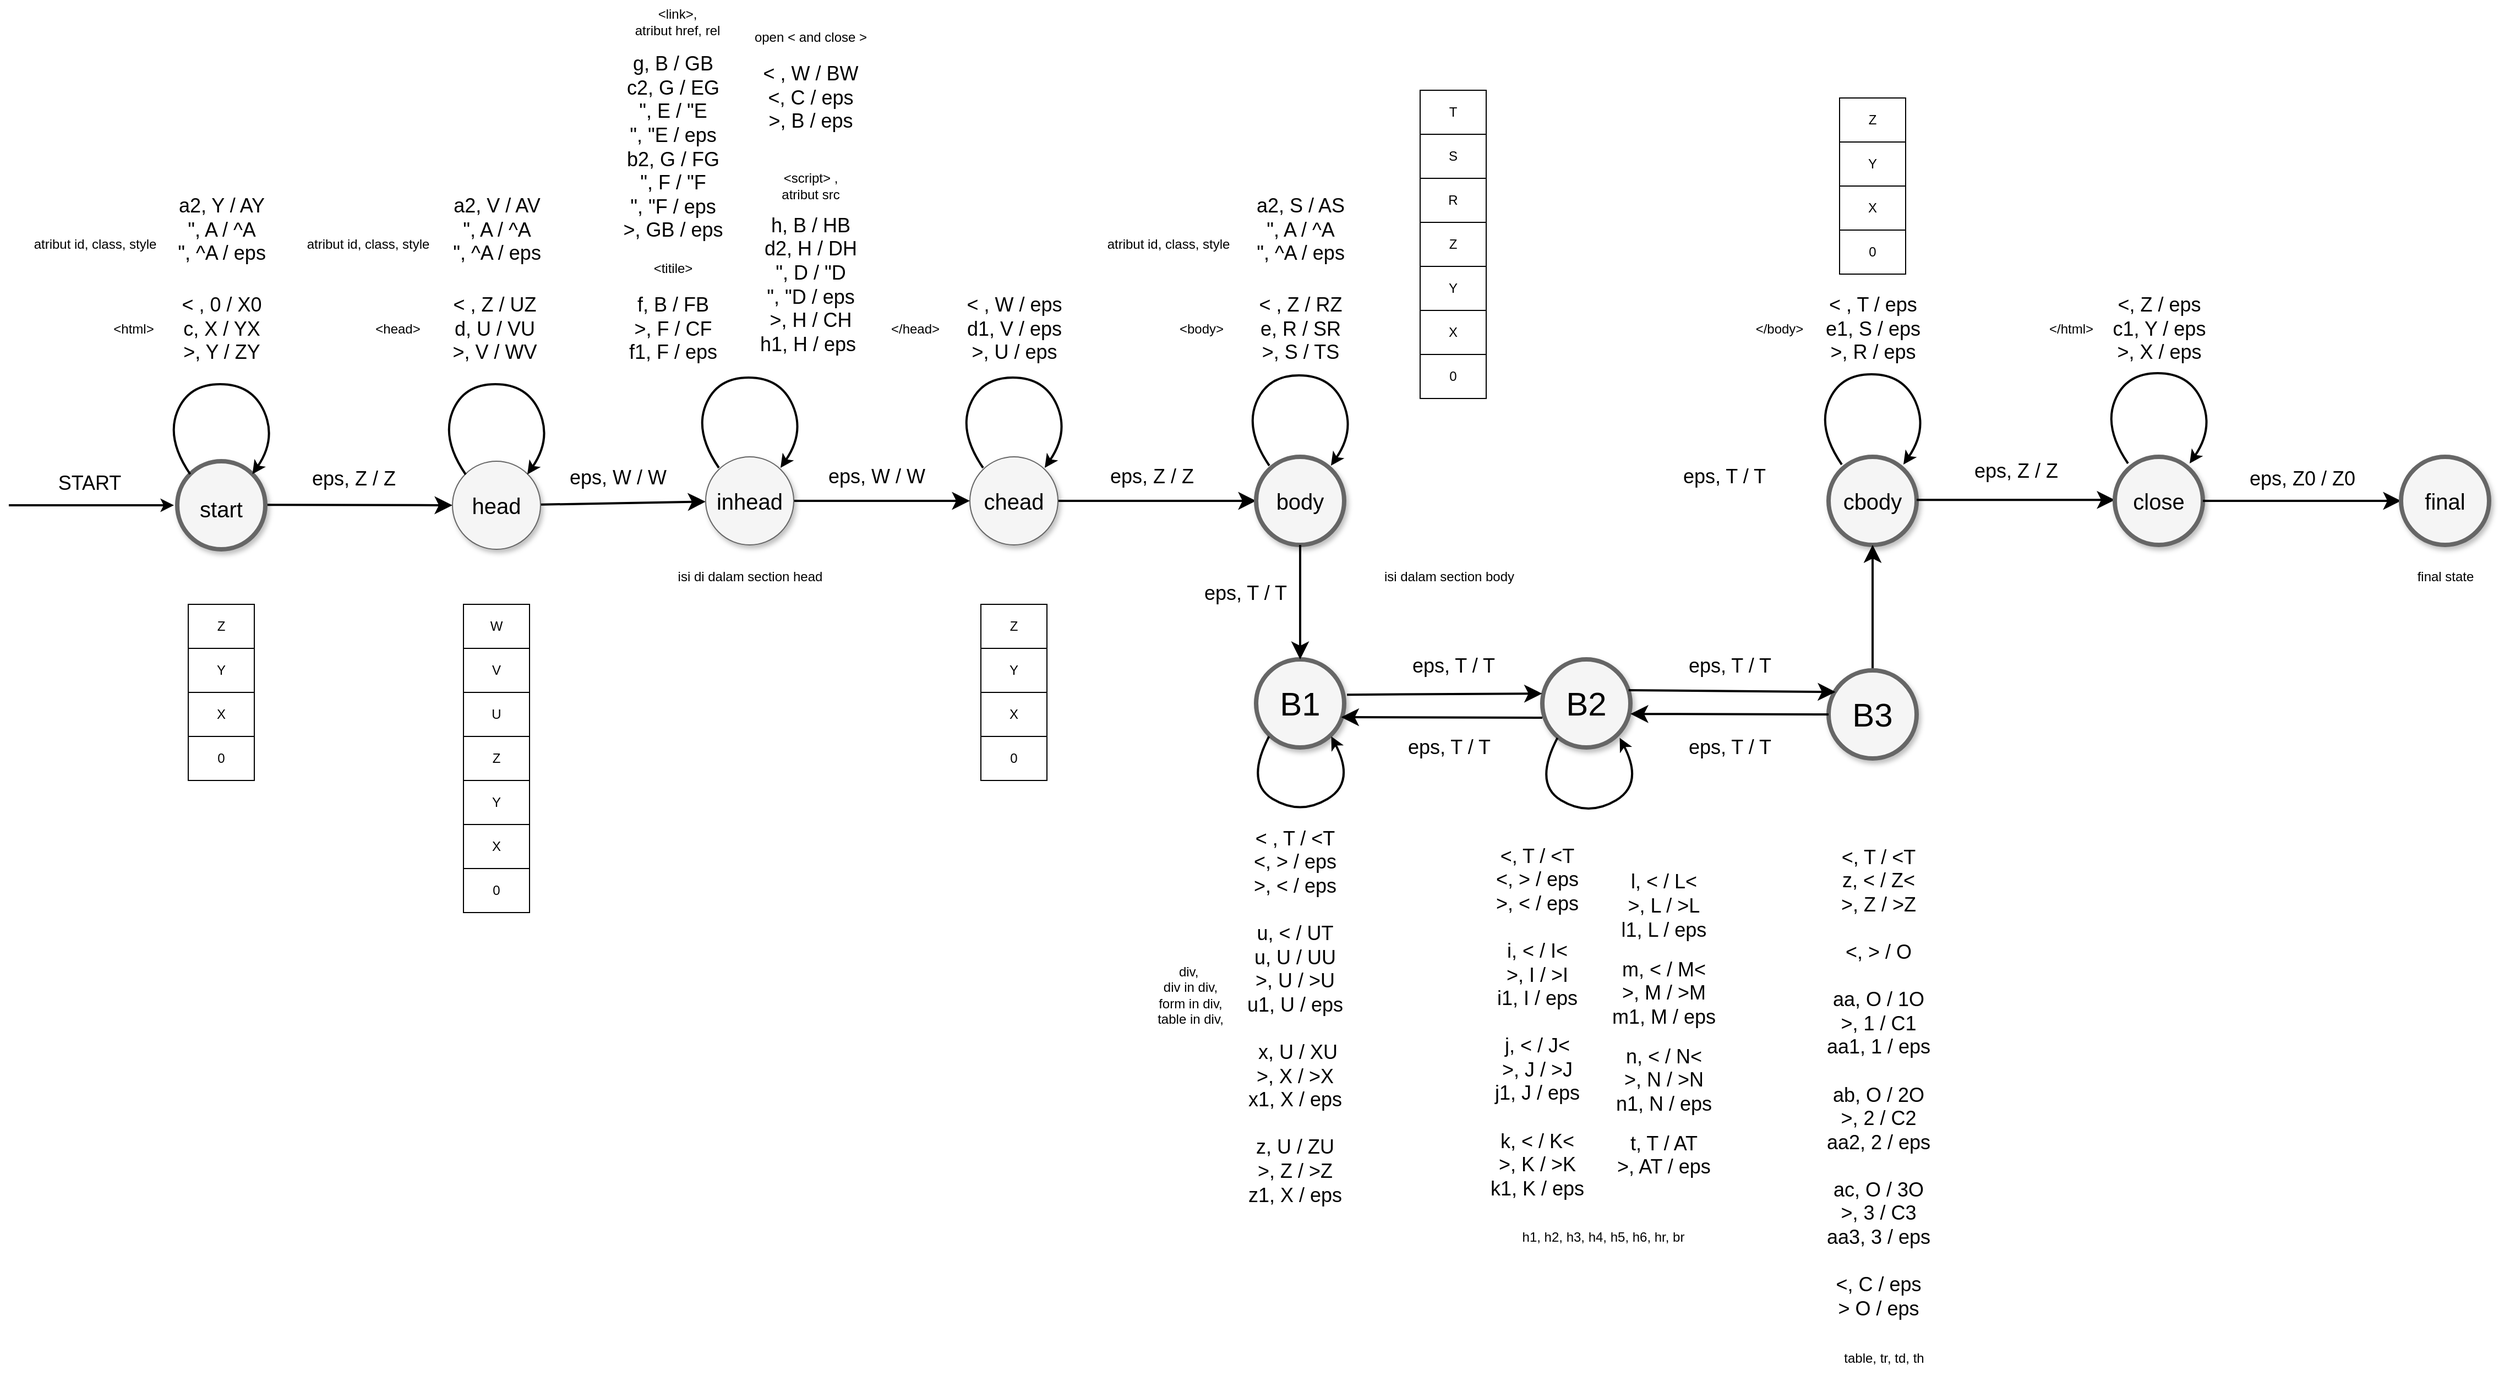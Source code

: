 <mxfile version="22.1.3" type="github">
  <diagram name="Page-1" id="ff44883e-f642-bcb2-894b-16b3d25a3f0b">
    <mxGraphModel dx="1400" dy="755" grid="1" gridSize="10" guides="1" tooltips="1" connect="1" arrows="1" fold="1" page="1" pageScale="1.5" pageWidth="900" pageHeight="2000" background="none" math="0" shadow="0">
      <root>
        <mxCell id="0" style=";html=1;" />
        <mxCell id="1" style=";html=1;" parent="0" />
        <mxCell id="f0bcc99304e6f5a-9" style="edgeStyle=none;curved=1;html=1;startSize=10;endArrow=classic;endFill=1;endSize=10;strokeColor=#000000;strokeWidth=2;fontSize=12;" parent="1" edge="1">
          <mxGeometry relative="1" as="geometry">
            <mxPoint x="250" y="609.6" as="sourcePoint" />
            <mxPoint x="420" y="610" as="targetPoint" />
          </mxGeometry>
        </mxCell>
        <mxCell id="f0bcc99304e6f5a-1" value="&lt;font style=&quot;font-size: 20px;&quot;&gt;start&lt;/font&gt;" style="ellipse;whiteSpace=wrap;html=1;rounded=0;shadow=1;strokeColor=#666666;strokeWidth=4;fontSize=30;align=center;fillColor=#f5f5f5;" parent="1" vertex="1">
          <mxGeometry x="170" y="570" width="80" height="80" as="geometry" />
        </mxCell>
        <mxCell id="f0bcc99304e6f5a-10" style="edgeStyle=none;curved=1;html=1;startSize=10;endFill=1;endSize=10;strokeWidth=2;fontSize=12;" parent="1" source="f0bcc99304e6f5a-2" target="f0bcc99304e6f5a-6" edge="1">
          <mxGeometry relative="1" as="geometry" />
        </mxCell>
        <mxCell id="f0bcc99304e6f5a-2" value="head" style="ellipse;whiteSpace=wrap;html=1;rounded=0;shadow=1;strokeColor=#666666;strokeWidth=1;fontSize=20;align=center;fillColor=#f5f5f5;" parent="1" vertex="1">
          <mxGeometry x="420" y="570" width="80" height="80" as="geometry" />
        </mxCell>
        <mxCell id="f0bcc99304e6f5a-15" style="edgeStyle=none;curved=1;html=1;startSize=10;endFill=1;endSize=10;strokeWidth=2;fontSize=12;" parent="1" source="f0bcc99304e6f5a-4" target="f0bcc99304e6f5a-8" edge="1">
          <mxGeometry relative="1" as="geometry" />
        </mxCell>
        <mxCell id="f0bcc99304e6f5a-4" value="chead" style="ellipse;whiteSpace=wrap;html=1;rounded=0;shadow=1;strokeColor=#666666;strokeWidth=1;fontSize=20;align=center;fillColor=#f5f5f5;" parent="1" vertex="1">
          <mxGeometry x="890" y="566" width="80" height="80" as="geometry" />
        </mxCell>
        <mxCell id="f0bcc99304e6f5a-14" style="edgeStyle=none;curved=1;html=1;startSize=10;endFill=1;endSize=10;strokeWidth=2;fontSize=12;" parent="1" source="f0bcc99304e6f5a-6" target="f0bcc99304e6f5a-4" edge="1">
          <mxGeometry relative="1" as="geometry" />
        </mxCell>
        <mxCell id="f0bcc99304e6f5a-6" value="inhead" style="ellipse;whiteSpace=wrap;html=1;rounded=0;shadow=1;strokeColor=#666666;strokeWidth=1;fontSize=20;align=center;fillColor=#f5f5f5;" parent="1" vertex="1">
          <mxGeometry x="650" y="566" width="80" height="80" as="geometry" />
        </mxCell>
        <mxCell id="f0bcc99304e6f5a-8" value="body" style="ellipse;whiteSpace=wrap;html=1;rounded=0;shadow=1;strokeColor=#666666;strokeWidth=4;fontSize=20;align=center;fillColor=#f5f5f5;" parent="1" vertex="1">
          <mxGeometry x="1150" y="566" width="80" height="80" as="geometry" />
        </mxCell>
        <mxCell id="7lp6abT1Qti0XrOkf4eM-5" value="" style="endArrow=classic;html=1;rounded=0;strokeWidth=2;" parent="1" edge="1">
          <mxGeometry width="50" height="50" relative="1" as="geometry">
            <mxPoint x="17" y="610" as="sourcePoint" />
            <mxPoint x="167" y="610" as="targetPoint" />
          </mxGeometry>
        </mxCell>
        <mxCell id="7lp6abT1Qti0XrOkf4eM-7" value="START" style="text;html=1;align=center;verticalAlign=middle;resizable=0;points=[];autosize=1;strokeColor=none;fillColor=none;strokeWidth=6;perimeterSpacing=0;fontSize=18;" parent="1" vertex="1">
          <mxGeometry x="50" y="570" width="80" height="40" as="geometry" />
        </mxCell>
        <mxCell id="7lp6abT1Qti0XrOkf4eM-8" value="&amp;lt;html&amp;gt;" style="text;html=1;align=center;verticalAlign=middle;resizable=0;points=[];autosize=1;strokeColor=none;fillColor=none;" parent="1" vertex="1">
          <mxGeometry x="100" y="435" width="60" height="30" as="geometry" />
        </mxCell>
        <mxCell id="7lp6abT1Qti0XrOkf4eM-11" value="" style="curved=1;endArrow=classic;html=1;rounded=0;exitX=0;exitY=0;exitDx=0;exitDy=0;entryX=1;entryY=0;entryDx=0;entryDy=0;strokeWidth=2;" parent="1" source="f0bcc99304e6f5a-1" target="f0bcc99304e6f5a-1" edge="1">
          <mxGeometry width="50" height="50" relative="1" as="geometry">
            <mxPoint x="170" y="570" as="sourcePoint" />
            <mxPoint x="260" y="560" as="targetPoint" />
            <Array as="points">
              <mxPoint x="160" y="550" />
              <mxPoint x="180" y="500" />
              <mxPoint x="238" y="500" />
              <mxPoint x="260" y="550" />
            </Array>
          </mxGeometry>
        </mxCell>
        <mxCell id="7lp6abT1Qti0XrOkf4eM-12" value="&amp;lt; , 0 / X0&lt;br style=&quot;font-size: 18px;&quot;&gt;c, X / YX&lt;br style=&quot;font-size: 18px;&quot;&gt;&amp;gt;, Y / ZY" style="text;html=1;align=center;verticalAlign=middle;resizable=0;points=[];autosize=1;strokeColor=none;fillColor=none;fontSize=18;strokeWidth=2;" parent="1" vertex="1">
          <mxGeometry x="160" y="410" width="100" height="80" as="geometry" />
        </mxCell>
        <mxCell id="7lp6abT1Qti0XrOkf4eM-13" value="eps, Z / Z" style="text;html=1;align=center;verticalAlign=middle;resizable=0;points=[];autosize=1;strokeColor=none;fillColor=none;strokeWidth=2;fontSize=18;" parent="1" vertex="1">
          <mxGeometry x="280" y="566" width="100" height="40" as="geometry" />
        </mxCell>
        <mxCell id="7lp6abT1Qti0XrOkf4eM-14" value="&amp;lt;head&amp;gt;" style="text;html=1;align=center;verticalAlign=middle;resizable=0;points=[];autosize=1;strokeColor=none;fillColor=none;" parent="1" vertex="1">
          <mxGeometry x="340" y="435" width="60" height="30" as="geometry" />
        </mxCell>
        <mxCell id="7lp6abT1Qti0XrOkf4eM-15" value="&amp;lt;/head&amp;gt;" style="text;html=1;align=center;verticalAlign=middle;resizable=0;points=[];autosize=1;strokeColor=none;fillColor=none;" parent="1" vertex="1">
          <mxGeometry x="805" y="435" width="70" height="30" as="geometry" />
        </mxCell>
        <mxCell id="7lp6abT1Qti0XrOkf4eM-16" value="isi di dalam section head" style="text;html=1;align=center;verticalAlign=middle;resizable=0;points=[];autosize=1;strokeColor=none;fillColor=none;" parent="1" vertex="1">
          <mxGeometry x="615" y="660" width="150" height="30" as="geometry" />
        </mxCell>
        <mxCell id="7lp6abT1Qti0XrOkf4eM-17" value="&amp;lt;body&amp;gt;" style="text;html=1;align=center;verticalAlign=middle;resizable=0;points=[];autosize=1;strokeColor=none;fillColor=none;" parent="1" vertex="1">
          <mxGeometry x="1070" y="435" width="60" height="30" as="geometry" />
        </mxCell>
        <mxCell id="7lp6abT1Qti0XrOkf4eM-18" value="B1" style="ellipse;whiteSpace=wrap;html=1;rounded=0;shadow=1;strokeColor=#666666;strokeWidth=4;fontSize=30;align=center;fillColor=#f5f5f5;" parent="1" vertex="1">
          <mxGeometry x="1150" y="750" width="80" height="80" as="geometry" />
        </mxCell>
        <mxCell id="7lp6abT1Qti0XrOkf4eM-19" style="edgeStyle=none;curved=1;html=1;startSize=10;endFill=1;endSize=10;strokeWidth=2;fontSize=12;exitX=0.5;exitY=1;exitDx=0;exitDy=0;" parent="1" source="f0bcc99304e6f5a-8" target="7lp6abT1Qti0XrOkf4eM-18" edge="1">
          <mxGeometry relative="1" as="geometry">
            <mxPoint x="1230" y="608.46" as="sourcePoint" />
            <mxPoint x="1410" y="608.46" as="targetPoint" />
          </mxGeometry>
        </mxCell>
        <mxCell id="7lp6abT1Qti0XrOkf4eM-20" value="isi dalam section body" style="text;html=1;align=center;verticalAlign=middle;resizable=0;points=[];autosize=1;strokeColor=none;fillColor=none;" parent="1" vertex="1">
          <mxGeometry x="1255" y="660" width="140" height="30" as="geometry" />
        </mxCell>
        <mxCell id="7lp6abT1Qti0XrOkf4eM-21" value="cbody" style="ellipse;whiteSpace=wrap;html=1;rounded=0;shadow=1;strokeColor=#666666;strokeWidth=4;fontSize=20;align=center;fillColor=#f5f5f5;" parent="1" vertex="1">
          <mxGeometry x="1670" y="566" width="80" height="80" as="geometry" />
        </mxCell>
        <mxCell id="7lp6abT1Qti0XrOkf4eM-22" style="edgeStyle=none;curved=1;html=1;startSize=10;endFill=1;endSize=10;strokeWidth=2;fontSize=12;exitX=0.5;exitY=0;exitDx=0;exitDy=0;entryX=0.5;entryY=1;entryDx=0;entryDy=0;" parent="1" edge="1" target="7lp6abT1Qti0XrOkf4eM-21" source="DuIOPw22OonsieKhJ5DC-18">
          <mxGeometry relative="1" as="geometry">
            <mxPoint x="1491" y="607" as="sourcePoint" />
            <mxPoint x="1671" y="607" as="targetPoint" />
          </mxGeometry>
        </mxCell>
        <mxCell id="7lp6abT1Qti0XrOkf4eM-23" value="&amp;lt;/body&amp;gt;" style="text;html=1;align=center;verticalAlign=middle;resizable=0;points=[];autosize=1;strokeColor=none;fillColor=none;" parent="1" vertex="1">
          <mxGeometry x="1590" y="435" width="70" height="30" as="geometry" />
        </mxCell>
        <mxCell id="7lp6abT1Qti0XrOkf4eM-24" style="edgeStyle=none;curved=1;html=1;startSize=10;endFill=1;endSize=10;strokeWidth=2;fontSize=12;" parent="1" edge="1">
          <mxGeometry relative="1" as="geometry">
            <mxPoint x="1750" y="605.17" as="sourcePoint" />
            <mxPoint x="1930" y="605.17" as="targetPoint" />
          </mxGeometry>
        </mxCell>
        <mxCell id="7lp6abT1Qti0XrOkf4eM-25" value="close" style="ellipse;whiteSpace=wrap;html=1;rounded=0;shadow=1;strokeColor=#666666;strokeWidth=4;fontSize=20;align=center;fillColor=#f5f5f5;" parent="1" vertex="1">
          <mxGeometry x="1930" y="566" width="80" height="80" as="geometry" />
        </mxCell>
        <mxCell id="7lp6abT1Qti0XrOkf4eM-26" value="&amp;lt;/html&amp;gt;" style="text;html=1;align=center;verticalAlign=middle;resizable=0;points=[];autosize=1;strokeColor=none;fillColor=none;" parent="1" vertex="1">
          <mxGeometry x="1860" y="435" width="60" height="30" as="geometry" />
        </mxCell>
        <mxCell id="7lp6abT1Qti0XrOkf4eM-27" style="edgeStyle=none;curved=1;html=1;startSize=10;endFill=1;endSize=10;strokeWidth=2;fontSize=12;" parent="1" edge="1">
          <mxGeometry relative="1" as="geometry">
            <mxPoint x="2010" y="606" as="sourcePoint" />
            <mxPoint x="2190" y="606" as="targetPoint" />
          </mxGeometry>
        </mxCell>
        <mxCell id="7lp6abT1Qti0XrOkf4eM-28" value="final" style="ellipse;whiteSpace=wrap;html=1;rounded=0;shadow=1;strokeColor=#666666;strokeWidth=4;fontSize=20;align=center;fillColor=#f5f5f5;" parent="1" vertex="1">
          <mxGeometry x="2190" y="566" width="80" height="80" as="geometry" />
        </mxCell>
        <mxCell id="7lp6abT1Qti0XrOkf4eM-29" value="final state" style="text;html=1;align=center;verticalAlign=middle;resizable=0;points=[];autosize=1;strokeColor=none;fillColor=none;" parent="1" vertex="1">
          <mxGeometry x="2195" y="660" width="70" height="30" as="geometry" />
        </mxCell>
        <mxCell id="7lp6abT1Qti0XrOkf4eM-30" value="" style="curved=1;endArrow=classic;html=1;rounded=0;exitX=0;exitY=0;exitDx=0;exitDy=0;entryX=1;entryY=0;entryDx=0;entryDy=0;strokeWidth=2;" parent="1" edge="1">
          <mxGeometry width="50" height="50" relative="1" as="geometry">
            <mxPoint x="1942" y="572" as="sourcePoint" />
            <mxPoint x="1998" y="572" as="targetPoint" />
            <Array as="points">
              <mxPoint x="1920" y="540" />
              <mxPoint x="1940" y="490" />
              <mxPoint x="1998" y="490" />
              <mxPoint x="2020" y="540" />
            </Array>
          </mxGeometry>
        </mxCell>
        <mxCell id="7lp6abT1Qti0XrOkf4eM-31" value="&amp;lt;, Z / eps&lt;br&gt;c1, Y / eps&lt;br&gt;&amp;gt;, X / eps" style="text;html=1;align=center;verticalAlign=middle;resizable=0;points=[];autosize=1;strokeColor=none;fillColor=none;fontSize=18;strokeWidth=2;" parent="1" vertex="1">
          <mxGeometry x="1915" y="410" width="110" height="80" as="geometry" />
        </mxCell>
        <mxCell id="7lp6abT1Qti0XrOkf4eM-32" value="eps, Z0 / Z0" style="text;html=1;align=center;verticalAlign=middle;resizable=0;points=[];autosize=1;strokeColor=none;fillColor=none;strokeWidth=2;fontSize=18;" parent="1" vertex="1">
          <mxGeometry x="2040" y="566" width="120" height="40" as="geometry" />
        </mxCell>
        <mxCell id="7lp6abT1Qti0XrOkf4eM-33" value="" style="curved=1;endArrow=classic;html=1;rounded=0;exitX=0;exitY=0;exitDx=0;exitDy=0;entryX=1;entryY=0;entryDx=0;entryDy=0;strokeWidth=2;" parent="1" edge="1">
          <mxGeometry width="50" height="50" relative="1" as="geometry">
            <mxPoint x="432" y="582" as="sourcePoint" />
            <mxPoint x="488" y="582" as="targetPoint" />
            <Array as="points">
              <mxPoint x="410" y="550" />
              <mxPoint x="430" y="500" />
              <mxPoint x="488" y="500" />
              <mxPoint x="510" y="550" />
            </Array>
          </mxGeometry>
        </mxCell>
        <mxCell id="7lp6abT1Qti0XrOkf4eM-34" value="" style="curved=1;endArrow=classic;html=1;rounded=0;exitX=0;exitY=0;exitDx=0;exitDy=0;entryX=1;entryY=0;entryDx=0;entryDy=0;strokeWidth=2;" parent="1" edge="1">
          <mxGeometry width="50" height="50" relative="1" as="geometry">
            <mxPoint x="662" y="576" as="sourcePoint" />
            <mxPoint x="718" y="576" as="targetPoint" />
            <Array as="points">
              <mxPoint x="640" y="544" />
              <mxPoint x="660" y="494" />
              <mxPoint x="718" y="494" />
              <mxPoint x="740" y="544" />
            </Array>
          </mxGeometry>
        </mxCell>
        <mxCell id="7lp6abT1Qti0XrOkf4eM-35" value="" style="curved=1;endArrow=classic;html=1;rounded=0;exitX=0;exitY=0;exitDx=0;exitDy=0;entryX=1;entryY=0;entryDx=0;entryDy=0;strokeWidth=2;" parent="1" edge="1">
          <mxGeometry width="50" height="50" relative="1" as="geometry">
            <mxPoint x="902" y="576" as="sourcePoint" />
            <mxPoint x="958" y="576" as="targetPoint" />
            <Array as="points">
              <mxPoint x="880" y="544" />
              <mxPoint x="900" y="494" />
              <mxPoint x="958" y="494" />
              <mxPoint x="980" y="544" />
            </Array>
          </mxGeometry>
        </mxCell>
        <mxCell id="7lp6abT1Qti0XrOkf4eM-36" value="" style="curved=1;endArrow=classic;html=1;rounded=0;exitX=0;exitY=0;exitDx=0;exitDy=0;entryX=1;entryY=0;entryDx=0;entryDy=0;strokeWidth=2;" parent="1" edge="1">
          <mxGeometry width="50" height="50" relative="1" as="geometry">
            <mxPoint x="1162" y="574" as="sourcePoint" />
            <mxPoint x="1218" y="574" as="targetPoint" />
            <Array as="points">
              <mxPoint x="1140" y="542" />
              <mxPoint x="1160" y="492" />
              <mxPoint x="1218" y="492" />
              <mxPoint x="1240" y="542" />
            </Array>
          </mxGeometry>
        </mxCell>
        <mxCell id="7lp6abT1Qti0XrOkf4eM-37" value="" style="curved=1;endArrow=classic;html=1;rounded=0;strokeWidth=2;verticalAlign=middle;exitX=0;exitY=1;exitDx=0;exitDy=0;entryX=1;entryY=1;entryDx=0;entryDy=0;" parent="1" edge="1">
          <mxGeometry width="50" height="50" relative="1" as="geometry">
            <mxPoint x="1161.716" y="820.004" as="sourcePoint" />
            <mxPoint x="1218.284" y="820.004" as="targetPoint" />
            <Array as="points">
              <mxPoint x="1140" y="861.72" />
              <mxPoint x="1190" y="891.72" />
              <mxPoint x="1240" y="861.72" />
            </Array>
          </mxGeometry>
        </mxCell>
        <mxCell id="7lp6abT1Qti0XrOkf4eM-38" value="" style="curved=1;endArrow=classic;html=1;rounded=0;exitX=0;exitY=0;exitDx=0;exitDy=0;entryX=1;entryY=0;entryDx=0;entryDy=0;strokeWidth=2;" parent="1" edge="1">
          <mxGeometry width="50" height="50" relative="1" as="geometry">
            <mxPoint x="1682" y="573" as="sourcePoint" />
            <mxPoint x="1738" y="573" as="targetPoint" />
            <Array as="points">
              <mxPoint x="1660" y="541" />
              <mxPoint x="1680" y="491" />
              <mxPoint x="1738" y="491" />
              <mxPoint x="1760" y="541" />
            </Array>
          </mxGeometry>
        </mxCell>
        <mxCell id="7lp6abT1Qti0XrOkf4eM-39" value="&amp;lt; , Z / UZ&lt;br style=&quot;font-size: 18px;&quot;&gt;d, U / VU&lt;br style=&quot;font-size: 18px;&quot;&gt;&amp;gt;, V / WV" style="text;html=1;align=center;verticalAlign=middle;resizable=0;points=[];autosize=1;strokeColor=none;fillColor=none;fontSize=18;strokeWidth=2;" parent="1" vertex="1">
          <mxGeometry x="408" y="410" width="100" height="80" as="geometry" />
        </mxCell>
        <mxCell id="7lp6abT1Qti0XrOkf4eM-40" value="&amp;lt; , W / eps&lt;br style=&quot;border-color: var(--border-color);&quot;&gt;d1, V / eps&lt;br style=&quot;border-color: var(--border-color);&quot;&gt;&amp;gt;, U / eps" style="text;html=1;align=center;verticalAlign=middle;resizable=0;points=[];autosize=1;strokeColor=none;fillColor=none;fontSize=18;strokeWidth=2;" parent="1" vertex="1">
          <mxGeometry x="875" y="410" width="110" height="80" as="geometry" />
        </mxCell>
        <mxCell id="7lp6abT1Qti0XrOkf4eM-41" value="" style="shape=table;startSize=0;container=1;collapsible=0;childLayout=tableLayout;" parent="1" vertex="1">
          <mxGeometry x="180" y="700" width="60" height="160" as="geometry" />
        </mxCell>
        <mxCell id="7lp6abT1Qti0XrOkf4eM-42" value="" style="shape=tableRow;horizontal=0;startSize=0;swimlaneHead=0;swimlaneBody=0;strokeColor=inherit;top=0;left=0;bottom=0;right=0;collapsible=0;dropTarget=0;fillColor=none;points=[[0,0.5],[1,0.5]];portConstraint=eastwest;" parent="7lp6abT1Qti0XrOkf4eM-41" vertex="1">
          <mxGeometry width="60" height="40" as="geometry" />
        </mxCell>
        <mxCell id="7lp6abT1Qti0XrOkf4eM-43" value="Z" style="shape=partialRectangle;html=1;whiteSpace=wrap;connectable=0;strokeColor=inherit;overflow=hidden;fillColor=none;top=0;left=0;bottom=0;right=0;pointerEvents=1;" parent="7lp6abT1Qti0XrOkf4eM-42" vertex="1">
          <mxGeometry width="60" height="40" as="geometry">
            <mxRectangle width="60" height="40" as="alternateBounds" />
          </mxGeometry>
        </mxCell>
        <mxCell id="7lp6abT1Qti0XrOkf4eM-44" value="" style="shape=tableRow;horizontal=0;startSize=0;swimlaneHead=0;swimlaneBody=0;strokeColor=inherit;top=0;left=0;bottom=0;right=0;collapsible=0;dropTarget=0;fillColor=none;points=[[0,0.5],[1,0.5]];portConstraint=eastwest;" parent="7lp6abT1Qti0XrOkf4eM-41" vertex="1">
          <mxGeometry y="40" width="60" height="40" as="geometry" />
        </mxCell>
        <mxCell id="7lp6abT1Qti0XrOkf4eM-45" value="Y" style="shape=partialRectangle;html=1;whiteSpace=wrap;connectable=0;strokeColor=inherit;overflow=hidden;fillColor=none;top=0;left=0;bottom=0;right=0;pointerEvents=1;" parent="7lp6abT1Qti0XrOkf4eM-44" vertex="1">
          <mxGeometry width="60" height="40" as="geometry">
            <mxRectangle width="60" height="40" as="alternateBounds" />
          </mxGeometry>
        </mxCell>
        <mxCell id="7lp6abT1Qti0XrOkf4eM-46" value="" style="shape=tableRow;horizontal=0;startSize=0;swimlaneHead=0;swimlaneBody=0;strokeColor=inherit;top=0;left=0;bottom=0;right=0;collapsible=0;dropTarget=0;fillColor=none;points=[[0,0.5],[1,0.5]];portConstraint=eastwest;" parent="7lp6abT1Qti0XrOkf4eM-41" vertex="1">
          <mxGeometry y="80" width="60" height="40" as="geometry" />
        </mxCell>
        <mxCell id="7lp6abT1Qti0XrOkf4eM-47" value="X" style="shape=partialRectangle;html=1;whiteSpace=wrap;connectable=0;strokeColor=inherit;overflow=hidden;fillColor=none;top=0;left=0;bottom=0;right=0;pointerEvents=1;" parent="7lp6abT1Qti0XrOkf4eM-46" vertex="1">
          <mxGeometry width="60" height="40" as="geometry">
            <mxRectangle width="60" height="40" as="alternateBounds" />
          </mxGeometry>
        </mxCell>
        <mxCell id="7lp6abT1Qti0XrOkf4eM-48" value="" style="shape=tableRow;horizontal=0;startSize=0;swimlaneHead=0;swimlaneBody=0;strokeColor=inherit;top=0;left=0;bottom=0;right=0;collapsible=0;dropTarget=0;fillColor=none;points=[[0,0.5],[1,0.5]];portConstraint=eastwest;" parent="7lp6abT1Qti0XrOkf4eM-41" vertex="1">
          <mxGeometry y="120" width="60" height="40" as="geometry" />
        </mxCell>
        <mxCell id="7lp6abT1Qti0XrOkf4eM-49" value="0" style="shape=partialRectangle;html=1;whiteSpace=wrap;connectable=0;strokeColor=inherit;overflow=hidden;fillColor=none;top=0;left=0;bottom=0;right=0;pointerEvents=1;" parent="7lp6abT1Qti0XrOkf4eM-48" vertex="1">
          <mxGeometry width="60" height="40" as="geometry">
            <mxRectangle width="60" height="40" as="alternateBounds" />
          </mxGeometry>
        </mxCell>
        <mxCell id="7lp6abT1Qti0XrOkf4eM-50" value="" style="shape=table;startSize=0;container=1;collapsible=0;childLayout=tableLayout;" parent="1" vertex="1">
          <mxGeometry x="430" y="700" width="60" height="280" as="geometry" />
        </mxCell>
        <mxCell id="7lp6abT1Qti0XrOkf4eM-51" value="" style="shape=tableRow;horizontal=0;startSize=0;swimlaneHead=0;swimlaneBody=0;strokeColor=inherit;top=0;left=0;bottom=0;right=0;collapsible=0;dropTarget=0;fillColor=none;points=[[0,0.5],[1,0.5]];portConstraint=eastwest;" parent="7lp6abT1Qti0XrOkf4eM-50" vertex="1">
          <mxGeometry width="60" height="40" as="geometry" />
        </mxCell>
        <mxCell id="7lp6abT1Qti0XrOkf4eM-52" value="W" style="shape=partialRectangle;html=1;whiteSpace=wrap;connectable=0;strokeColor=inherit;overflow=hidden;fillColor=none;top=0;left=0;bottom=0;right=0;pointerEvents=1;" parent="7lp6abT1Qti0XrOkf4eM-51" vertex="1">
          <mxGeometry width="60" height="40" as="geometry">
            <mxRectangle width="60" height="40" as="alternateBounds" />
          </mxGeometry>
        </mxCell>
        <mxCell id="7lp6abT1Qti0XrOkf4eM-53" value="" style="shape=tableRow;horizontal=0;startSize=0;swimlaneHead=0;swimlaneBody=0;strokeColor=inherit;top=0;left=0;bottom=0;right=0;collapsible=0;dropTarget=0;fillColor=none;points=[[0,0.5],[1,0.5]];portConstraint=eastwest;" parent="7lp6abT1Qti0XrOkf4eM-50" vertex="1">
          <mxGeometry y="40" width="60" height="40" as="geometry" />
        </mxCell>
        <mxCell id="7lp6abT1Qti0XrOkf4eM-54" value="V" style="shape=partialRectangle;html=1;whiteSpace=wrap;connectable=0;strokeColor=inherit;overflow=hidden;fillColor=none;top=0;left=0;bottom=0;right=0;pointerEvents=1;" parent="7lp6abT1Qti0XrOkf4eM-53" vertex="1">
          <mxGeometry width="60" height="40" as="geometry">
            <mxRectangle width="60" height="40" as="alternateBounds" />
          </mxGeometry>
        </mxCell>
        <mxCell id="7lp6abT1Qti0XrOkf4eM-55" value="" style="shape=tableRow;horizontal=0;startSize=0;swimlaneHead=0;swimlaneBody=0;strokeColor=inherit;top=0;left=0;bottom=0;right=0;collapsible=0;dropTarget=0;fillColor=none;points=[[0,0.5],[1,0.5]];portConstraint=eastwest;" parent="7lp6abT1Qti0XrOkf4eM-50" vertex="1">
          <mxGeometry y="80" width="60" height="40" as="geometry" />
        </mxCell>
        <mxCell id="7lp6abT1Qti0XrOkf4eM-56" value="U" style="shape=partialRectangle;html=1;whiteSpace=wrap;connectable=0;strokeColor=inherit;overflow=hidden;fillColor=none;top=0;left=0;bottom=0;right=0;pointerEvents=1;" parent="7lp6abT1Qti0XrOkf4eM-55" vertex="1">
          <mxGeometry width="60" height="40" as="geometry">
            <mxRectangle width="60" height="40" as="alternateBounds" />
          </mxGeometry>
        </mxCell>
        <mxCell id="7lp6abT1Qti0XrOkf4eM-57" value="" style="shape=tableRow;horizontal=0;startSize=0;swimlaneHead=0;swimlaneBody=0;strokeColor=inherit;top=0;left=0;bottom=0;right=0;collapsible=0;dropTarget=0;fillColor=none;points=[[0,0.5],[1,0.5]];portConstraint=eastwest;" parent="7lp6abT1Qti0XrOkf4eM-50" vertex="1">
          <mxGeometry y="120" width="60" height="40" as="geometry" />
        </mxCell>
        <mxCell id="7lp6abT1Qti0XrOkf4eM-58" value="Z" style="shape=partialRectangle;html=1;whiteSpace=wrap;connectable=0;strokeColor=inherit;overflow=hidden;fillColor=none;top=0;left=0;bottom=0;right=0;pointerEvents=1;" parent="7lp6abT1Qti0XrOkf4eM-57" vertex="1">
          <mxGeometry width="60" height="40" as="geometry">
            <mxRectangle width="60" height="40" as="alternateBounds" />
          </mxGeometry>
        </mxCell>
        <mxCell id="7lp6abT1Qti0XrOkf4eM-59" value="" style="shape=tableRow;horizontal=0;startSize=0;swimlaneHead=0;swimlaneBody=0;strokeColor=inherit;top=0;left=0;bottom=0;right=0;collapsible=0;dropTarget=0;fillColor=none;points=[[0,0.5],[1,0.5]];portConstraint=eastwest;" parent="7lp6abT1Qti0XrOkf4eM-50" vertex="1">
          <mxGeometry y="160" width="60" height="40" as="geometry" />
        </mxCell>
        <mxCell id="7lp6abT1Qti0XrOkf4eM-60" value="Y" style="shape=partialRectangle;html=1;whiteSpace=wrap;connectable=0;strokeColor=inherit;overflow=hidden;fillColor=none;top=0;left=0;bottom=0;right=0;pointerEvents=1;" parent="7lp6abT1Qti0XrOkf4eM-59" vertex="1">
          <mxGeometry width="60" height="40" as="geometry">
            <mxRectangle width="60" height="40" as="alternateBounds" />
          </mxGeometry>
        </mxCell>
        <mxCell id="7lp6abT1Qti0XrOkf4eM-61" value="" style="shape=tableRow;horizontal=0;startSize=0;swimlaneHead=0;swimlaneBody=0;strokeColor=inherit;top=0;left=0;bottom=0;right=0;collapsible=0;dropTarget=0;fillColor=none;points=[[0,0.5],[1,0.5]];portConstraint=eastwest;" parent="7lp6abT1Qti0XrOkf4eM-50" vertex="1">
          <mxGeometry y="200" width="60" height="40" as="geometry" />
        </mxCell>
        <mxCell id="7lp6abT1Qti0XrOkf4eM-62" value="X" style="shape=partialRectangle;html=1;whiteSpace=wrap;connectable=0;strokeColor=inherit;overflow=hidden;fillColor=none;top=0;left=0;bottom=0;right=0;pointerEvents=1;" parent="7lp6abT1Qti0XrOkf4eM-61" vertex="1">
          <mxGeometry width="60" height="40" as="geometry">
            <mxRectangle width="60" height="40" as="alternateBounds" />
          </mxGeometry>
        </mxCell>
        <mxCell id="7lp6abT1Qti0XrOkf4eM-63" value="" style="shape=tableRow;horizontal=0;startSize=0;swimlaneHead=0;swimlaneBody=0;strokeColor=inherit;top=0;left=0;bottom=0;right=0;collapsible=0;dropTarget=0;fillColor=none;points=[[0,0.5],[1,0.5]];portConstraint=eastwest;" parent="7lp6abT1Qti0XrOkf4eM-50" vertex="1">
          <mxGeometry y="240" width="60" height="40" as="geometry" />
        </mxCell>
        <mxCell id="7lp6abT1Qti0XrOkf4eM-64" value="0" style="shape=partialRectangle;html=1;whiteSpace=wrap;connectable=0;strokeColor=inherit;overflow=hidden;fillColor=none;top=0;left=0;bottom=0;right=0;pointerEvents=1;" parent="7lp6abT1Qti0XrOkf4eM-63" vertex="1">
          <mxGeometry width="60" height="40" as="geometry">
            <mxRectangle width="60" height="40" as="alternateBounds" />
          </mxGeometry>
        </mxCell>
        <mxCell id="7lp6abT1Qti0XrOkf4eM-65" value="" style="shape=table;startSize=0;container=1;collapsible=0;childLayout=tableLayout;" parent="1" vertex="1">
          <mxGeometry x="900" y="700" width="60" height="160" as="geometry" />
        </mxCell>
        <mxCell id="7lp6abT1Qti0XrOkf4eM-66" value="" style="shape=tableRow;horizontal=0;startSize=0;swimlaneHead=0;swimlaneBody=0;strokeColor=inherit;top=0;left=0;bottom=0;right=0;collapsible=0;dropTarget=0;fillColor=none;points=[[0,0.5],[1,0.5]];portConstraint=eastwest;" parent="7lp6abT1Qti0XrOkf4eM-65" vertex="1">
          <mxGeometry width="60" height="40" as="geometry" />
        </mxCell>
        <mxCell id="7lp6abT1Qti0XrOkf4eM-67" value="Z" style="shape=partialRectangle;html=1;whiteSpace=wrap;connectable=0;strokeColor=inherit;overflow=hidden;fillColor=none;top=0;left=0;bottom=0;right=0;pointerEvents=1;" parent="7lp6abT1Qti0XrOkf4eM-66" vertex="1">
          <mxGeometry width="60" height="40" as="geometry">
            <mxRectangle width="60" height="40" as="alternateBounds" />
          </mxGeometry>
        </mxCell>
        <mxCell id="7lp6abT1Qti0XrOkf4eM-68" value="" style="shape=tableRow;horizontal=0;startSize=0;swimlaneHead=0;swimlaneBody=0;strokeColor=inherit;top=0;left=0;bottom=0;right=0;collapsible=0;dropTarget=0;fillColor=none;points=[[0,0.5],[1,0.5]];portConstraint=eastwest;" parent="7lp6abT1Qti0XrOkf4eM-65" vertex="1">
          <mxGeometry y="40" width="60" height="40" as="geometry" />
        </mxCell>
        <mxCell id="7lp6abT1Qti0XrOkf4eM-69" value="Y" style="shape=partialRectangle;html=1;whiteSpace=wrap;connectable=0;strokeColor=inherit;overflow=hidden;fillColor=none;top=0;left=0;bottom=0;right=0;pointerEvents=1;" parent="7lp6abT1Qti0XrOkf4eM-68" vertex="1">
          <mxGeometry width="60" height="40" as="geometry">
            <mxRectangle width="60" height="40" as="alternateBounds" />
          </mxGeometry>
        </mxCell>
        <mxCell id="7lp6abT1Qti0XrOkf4eM-70" value="" style="shape=tableRow;horizontal=0;startSize=0;swimlaneHead=0;swimlaneBody=0;strokeColor=inherit;top=0;left=0;bottom=0;right=0;collapsible=0;dropTarget=0;fillColor=none;points=[[0,0.5],[1,0.5]];portConstraint=eastwest;" parent="7lp6abT1Qti0XrOkf4eM-65" vertex="1">
          <mxGeometry y="80" width="60" height="40" as="geometry" />
        </mxCell>
        <mxCell id="7lp6abT1Qti0XrOkf4eM-71" value="X" style="shape=partialRectangle;html=1;whiteSpace=wrap;connectable=0;strokeColor=inherit;overflow=hidden;fillColor=none;top=0;left=0;bottom=0;right=0;pointerEvents=1;" parent="7lp6abT1Qti0XrOkf4eM-70" vertex="1">
          <mxGeometry width="60" height="40" as="geometry">
            <mxRectangle width="60" height="40" as="alternateBounds" />
          </mxGeometry>
        </mxCell>
        <mxCell id="7lp6abT1Qti0XrOkf4eM-72" value="" style="shape=tableRow;horizontal=0;startSize=0;swimlaneHead=0;swimlaneBody=0;strokeColor=inherit;top=0;left=0;bottom=0;right=0;collapsible=0;dropTarget=0;fillColor=none;points=[[0,0.5],[1,0.5]];portConstraint=eastwest;" parent="7lp6abT1Qti0XrOkf4eM-65" vertex="1">
          <mxGeometry y="120" width="60" height="40" as="geometry" />
        </mxCell>
        <mxCell id="7lp6abT1Qti0XrOkf4eM-73" value="0" style="shape=partialRectangle;html=1;whiteSpace=wrap;connectable=0;strokeColor=inherit;overflow=hidden;fillColor=none;top=0;left=0;bottom=0;right=0;pointerEvents=1;" parent="7lp6abT1Qti0XrOkf4eM-72" vertex="1">
          <mxGeometry width="60" height="40" as="geometry">
            <mxRectangle width="60" height="40" as="alternateBounds" />
          </mxGeometry>
        </mxCell>
        <mxCell id="7lp6abT1Qti0XrOkf4eM-74" value="eps, W / W" style="text;html=1;align=center;verticalAlign=middle;resizable=0;points=[];autosize=1;strokeColor=none;fillColor=none;strokeWidth=2;fontSize=18;" parent="1" vertex="1">
          <mxGeometry x="515" y="565" width="110" height="40" as="geometry" />
        </mxCell>
        <mxCell id="7lp6abT1Qti0XrOkf4eM-75" value="eps, W / W" style="text;html=1;align=center;verticalAlign=middle;resizable=0;points=[];autosize=1;strokeColor=none;fillColor=none;strokeWidth=2;fontSize=18;" parent="1" vertex="1">
          <mxGeometry x="750" y="564" width="110" height="40" as="geometry" />
        </mxCell>
        <mxCell id="7lp6abT1Qti0XrOkf4eM-76" value="eps, Z / Z" style="text;html=1;align=center;verticalAlign=middle;resizable=0;points=[];autosize=1;strokeColor=none;fillColor=none;strokeWidth=2;fontSize=18;" parent="1" vertex="1">
          <mxGeometry x="1005" y="564" width="100" height="40" as="geometry" />
        </mxCell>
        <mxCell id="7lp6abT1Qti0XrOkf4eM-77" value="&amp;lt; , Z / RZ&lt;br style=&quot;font-size: 18px;&quot;&gt;e, R / SR&lt;br style=&quot;font-size: 18px;&quot;&gt;&amp;gt;, S / TS" style="text;html=1;align=center;verticalAlign=middle;resizable=0;points=[];autosize=1;strokeColor=none;fillColor=none;fontSize=18;strokeWidth=2;" parent="1" vertex="1">
          <mxGeometry x="1140" y="410" width="100" height="80" as="geometry" />
        </mxCell>
        <mxCell id="7lp6abT1Qti0XrOkf4eM-95" value="" style="shape=table;startSize=0;container=1;collapsible=0;childLayout=tableLayout;" parent="1" vertex="1">
          <mxGeometry x="1680" y="240" width="60" height="160" as="geometry" />
        </mxCell>
        <mxCell id="7lp6abT1Qti0XrOkf4eM-96" value="" style="shape=tableRow;horizontal=0;startSize=0;swimlaneHead=0;swimlaneBody=0;strokeColor=inherit;top=0;left=0;bottom=0;right=0;collapsible=0;dropTarget=0;fillColor=none;points=[[0,0.5],[1,0.5]];portConstraint=eastwest;" parent="7lp6abT1Qti0XrOkf4eM-95" vertex="1">
          <mxGeometry width="60" height="40" as="geometry" />
        </mxCell>
        <mxCell id="7lp6abT1Qti0XrOkf4eM-97" value="Z" style="shape=partialRectangle;html=1;whiteSpace=wrap;connectable=0;strokeColor=inherit;overflow=hidden;fillColor=none;top=0;left=0;bottom=0;right=0;pointerEvents=1;" parent="7lp6abT1Qti0XrOkf4eM-96" vertex="1">
          <mxGeometry width="60" height="40" as="geometry">
            <mxRectangle width="60" height="40" as="alternateBounds" />
          </mxGeometry>
        </mxCell>
        <mxCell id="7lp6abT1Qti0XrOkf4eM-98" value="" style="shape=tableRow;horizontal=0;startSize=0;swimlaneHead=0;swimlaneBody=0;strokeColor=inherit;top=0;left=0;bottom=0;right=0;collapsible=0;dropTarget=0;fillColor=none;points=[[0,0.5],[1,0.5]];portConstraint=eastwest;" parent="7lp6abT1Qti0XrOkf4eM-95" vertex="1">
          <mxGeometry y="40" width="60" height="40" as="geometry" />
        </mxCell>
        <mxCell id="7lp6abT1Qti0XrOkf4eM-99" value="Y" style="shape=partialRectangle;html=1;whiteSpace=wrap;connectable=0;strokeColor=inherit;overflow=hidden;fillColor=none;top=0;left=0;bottom=0;right=0;pointerEvents=1;" parent="7lp6abT1Qti0XrOkf4eM-98" vertex="1">
          <mxGeometry width="60" height="40" as="geometry">
            <mxRectangle width="60" height="40" as="alternateBounds" />
          </mxGeometry>
        </mxCell>
        <mxCell id="7lp6abT1Qti0XrOkf4eM-100" value="" style="shape=tableRow;horizontal=0;startSize=0;swimlaneHead=0;swimlaneBody=0;strokeColor=inherit;top=0;left=0;bottom=0;right=0;collapsible=0;dropTarget=0;fillColor=none;points=[[0,0.5],[1,0.5]];portConstraint=eastwest;" parent="7lp6abT1Qti0XrOkf4eM-95" vertex="1">
          <mxGeometry y="80" width="60" height="40" as="geometry" />
        </mxCell>
        <mxCell id="7lp6abT1Qti0XrOkf4eM-101" value="X" style="shape=partialRectangle;html=1;whiteSpace=wrap;connectable=0;strokeColor=inherit;overflow=hidden;fillColor=none;top=0;left=0;bottom=0;right=0;pointerEvents=1;" parent="7lp6abT1Qti0XrOkf4eM-100" vertex="1">
          <mxGeometry width="60" height="40" as="geometry">
            <mxRectangle width="60" height="40" as="alternateBounds" />
          </mxGeometry>
        </mxCell>
        <mxCell id="7lp6abT1Qti0XrOkf4eM-102" value="" style="shape=tableRow;horizontal=0;startSize=0;swimlaneHead=0;swimlaneBody=0;strokeColor=inherit;top=0;left=0;bottom=0;right=0;collapsible=0;dropTarget=0;fillColor=none;points=[[0,0.5],[1,0.5]];portConstraint=eastwest;" parent="7lp6abT1Qti0XrOkf4eM-95" vertex="1">
          <mxGeometry y="120" width="60" height="40" as="geometry" />
        </mxCell>
        <mxCell id="7lp6abT1Qti0XrOkf4eM-103" value="0" style="shape=partialRectangle;html=1;whiteSpace=wrap;connectable=0;strokeColor=inherit;overflow=hidden;fillColor=none;top=0;left=0;bottom=0;right=0;pointerEvents=1;" parent="7lp6abT1Qti0XrOkf4eM-102" vertex="1">
          <mxGeometry width="60" height="40" as="geometry">
            <mxRectangle width="60" height="40" as="alternateBounds" />
          </mxGeometry>
        </mxCell>
        <mxCell id="7lp6abT1Qti0XrOkf4eM-104" value="&amp;lt; , T / eps&lt;br style=&quot;font-size: 18px;&quot;&gt;e1, S / eps&lt;br style=&quot;font-size: 18px;&quot;&gt;&amp;gt;, R / eps" style="text;html=1;align=center;verticalAlign=middle;resizable=0;points=[];autosize=1;strokeColor=none;fillColor=none;fontSize=18;strokeWidth=2;" parent="1" vertex="1">
          <mxGeometry x="1655" y="410" width="110" height="80" as="geometry" />
        </mxCell>
        <mxCell id="7lp6abT1Qti0XrOkf4eM-105" value="eps, T / T" style="text;html=1;align=center;verticalAlign=middle;resizable=0;points=[];autosize=1;strokeColor=none;fillColor=none;strokeWidth=2;fontSize=18;" parent="1" vertex="1">
          <mxGeometry x="1090" y="670" width="100" height="40" as="geometry" />
        </mxCell>
        <mxCell id="7lp6abT1Qti0XrOkf4eM-106" value="eps, T / T" style="text;html=1;align=center;verticalAlign=middle;resizable=0;points=[];autosize=1;strokeColor=none;fillColor=none;strokeWidth=2;fontSize=18;" parent="1" vertex="1">
          <mxGeometry x="1525" y="564" width="100" height="40" as="geometry" />
        </mxCell>
        <mxCell id="7lp6abT1Qti0XrOkf4eM-107" value="eps, Z / Z" style="text;html=1;align=center;verticalAlign=middle;resizable=0;points=[];autosize=1;strokeColor=none;fillColor=none;strokeWidth=2;fontSize=18;" parent="1" vertex="1">
          <mxGeometry x="1790" y="559" width="100" height="40" as="geometry" />
        </mxCell>
        <mxCell id="DuIOPw22OonsieKhJ5DC-1" value="a2, Y / AY&lt;br&gt;&quot;, A / ^A&lt;br&gt;&quot;, ^A / eps" style="text;html=1;align=center;verticalAlign=middle;resizable=0;points=[];autosize=1;strokeColor=none;fillColor=none;fontSize=18;strokeWidth=2;" parent="1" vertex="1">
          <mxGeometry x="160" y="320" width="100" height="80" as="geometry" />
        </mxCell>
        <mxCell id="DuIOPw22OonsieKhJ5DC-4" value="a2, V / AV&lt;br&gt;&quot;, A / ^A&lt;br&gt;&quot;, ^A / eps" style="text;html=1;align=center;verticalAlign=middle;resizable=0;points=[];autosize=1;strokeColor=none;fillColor=none;fontSize=18;strokeWidth=2;" parent="1" vertex="1">
          <mxGeometry x="410" y="320" width="100" height="80" as="geometry" />
        </mxCell>
        <mxCell id="DuIOPw22OonsieKhJ5DC-5" value="a2, S / AS&lt;br&gt;&quot;, A / ^A&lt;br&gt;&quot;, ^A / eps" style="text;html=1;align=center;verticalAlign=middle;resizable=0;points=[];autosize=1;strokeColor=none;fillColor=none;fontSize=18;strokeWidth=2;" parent="1" vertex="1">
          <mxGeometry x="1140" y="320" width="100" height="80" as="geometry" />
        </mxCell>
        <mxCell id="DuIOPw22OonsieKhJ5DC-6" value="atribut id, class, style" style="text;html=1;align=center;verticalAlign=middle;resizable=0;points=[];autosize=1;strokeColor=none;fillColor=none;" parent="1" vertex="1">
          <mxGeometry x="30" y="358" width="130" height="30" as="geometry" />
        </mxCell>
        <mxCell id="DuIOPw22OonsieKhJ5DC-7" value="atribut id, class, style" style="text;html=1;align=center;verticalAlign=middle;resizable=0;points=[];autosize=1;strokeColor=none;fillColor=none;" parent="1" vertex="1">
          <mxGeometry x="278" y="358" width="130" height="30" as="geometry" />
        </mxCell>
        <mxCell id="DuIOPw22OonsieKhJ5DC-8" value="atribut id, class, style" style="text;html=1;align=center;verticalAlign=middle;resizable=0;points=[];autosize=1;strokeColor=none;fillColor=none;" parent="1" vertex="1">
          <mxGeometry x="1005" y="358" width="130" height="30" as="geometry" />
        </mxCell>
        <mxCell id="DuIOPw22OonsieKhJ5DC-10" value="&amp;lt;, T / &amp;lt;T&lt;br&gt;&amp;lt;, &amp;gt; / eps&lt;br&gt;&amp;gt;, &amp;lt; / eps&lt;br&gt;&lt;br&gt;i, &amp;lt; / I&amp;lt;&lt;br&gt;&amp;gt;, I / &amp;gt;I&lt;br&gt;i1, I / eps&lt;br&gt;&lt;br&gt;j, &amp;lt; / J&amp;lt;&lt;br style=&quot;border-color: var(--border-color);&quot;&gt;&amp;gt;, J / &amp;gt;J&lt;br style=&quot;border-color: var(--border-color);&quot;&gt;j1, J / eps&lt;br&gt;&lt;br&gt;k, &amp;lt; / K&amp;lt;&lt;br style=&quot;border-color: var(--border-color);&quot;&gt;&amp;gt;, K / &amp;gt;K&lt;br style=&quot;border-color: var(--border-color);&quot;&gt;k1, K / eps" style="text;html=1;align=center;verticalAlign=middle;resizable=0;points=[];autosize=1;strokeColor=none;fillColor=none;fontSize=18;strokeWidth=2;" parent="1" vertex="1">
          <mxGeometry x="1350" y="910" width="110" height="340" as="geometry" />
        </mxCell>
        <mxCell id="DuIOPw22OonsieKhJ5DC-11" value="&lt;br style=&quot;border-color: var(--border-color); font-size: 18px;&quot;&gt;&lt;span style=&quot;font-size: 18px;&quot;&gt;l, &amp;lt; / L&amp;lt;&lt;br&gt;&amp;gt;, L / &amp;gt;L&lt;/span&gt;&lt;br style=&quot;border-color: var(--border-color); font-size: 18px;&quot;&gt;&lt;span style=&quot;font-size: 18px;&quot;&gt;l1, L / eps&lt;/span&gt;&lt;br style=&quot;border-color: var(--border-color); font-size: 18px;&quot;&gt;&lt;br style=&quot;border-color: var(--border-color); font-size: 18px;&quot;&gt;&lt;span style=&quot;font-size: 18px;&quot;&gt;m, &amp;lt; / M&amp;lt;&lt;/span&gt;&lt;br style=&quot;border-color: var(--border-color); font-size: 18px;&quot;&gt;&lt;span style=&quot;font-size: 18px;&quot;&gt;&amp;gt;, M / &amp;gt;M&lt;/span&gt;&lt;br style=&quot;border-color: var(--border-color); font-size: 18px;&quot;&gt;&lt;span style=&quot;font-size: 18px;&quot;&gt;m1, M / eps&lt;/span&gt;&lt;br style=&quot;border-color: var(--border-color); font-size: 18px;&quot;&gt;&lt;br style=&quot;border-color: var(--border-color); font-size: 18px;&quot;&gt;&lt;span style=&quot;font-size: 18px;&quot;&gt;n, &amp;lt; / N&amp;lt;&lt;/span&gt;&lt;br style=&quot;border-color: var(--border-color); font-size: 18px;&quot;&gt;&lt;span style=&quot;font-size: 18px;&quot;&gt;&amp;gt;, N / &amp;gt;N&lt;/span&gt;&lt;br style=&quot;border-color: var(--border-color); font-size: 18px;&quot;&gt;&lt;span style=&quot;font-size: 18px;&quot;&gt;n1, N / eps&lt;/span&gt;&lt;br style=&quot;border-color: var(--border-color); font-size: 18px;&quot;&gt;&lt;br style=&quot;border-color: var(--border-color); font-size: 18px;&quot;&gt;&lt;span style=&quot;font-size: 18px;&quot;&gt;t, T / AT&lt;br&gt;&amp;gt;, AT / eps&lt;br&gt;&lt;/span&gt;" style="text;html=1;align=center;verticalAlign=middle;resizable=0;points=[];autosize=1;strokeColor=none;fillColor=none;" parent="1" vertex="1">
          <mxGeometry x="1460" y="920" width="120" height="310" as="geometry" />
        </mxCell>
        <mxCell id="7lp6abT1Qti0XrOkf4eM-80" value="" style="shape=table;startSize=0;container=1;collapsible=0;childLayout=tableLayout;" parent="1" vertex="1">
          <mxGeometry x="1299" y="233" width="60" height="280" as="geometry" />
        </mxCell>
        <mxCell id="7lp6abT1Qti0XrOkf4eM-81" value="" style="shape=tableRow;horizontal=0;startSize=0;swimlaneHead=0;swimlaneBody=0;strokeColor=inherit;top=0;left=0;bottom=0;right=0;collapsible=0;dropTarget=0;fillColor=none;points=[[0,0.5],[1,0.5]];portConstraint=eastwest;" parent="7lp6abT1Qti0XrOkf4eM-80" vertex="1">
          <mxGeometry width="60" height="40" as="geometry" />
        </mxCell>
        <mxCell id="7lp6abT1Qti0XrOkf4eM-82" value="T" style="shape=partialRectangle;html=1;whiteSpace=wrap;connectable=0;strokeColor=inherit;overflow=hidden;fillColor=none;top=0;left=0;bottom=0;right=0;pointerEvents=1;" parent="7lp6abT1Qti0XrOkf4eM-81" vertex="1">
          <mxGeometry width="60" height="40" as="geometry">
            <mxRectangle width="60" height="40" as="alternateBounds" />
          </mxGeometry>
        </mxCell>
        <mxCell id="7lp6abT1Qti0XrOkf4eM-83" value="" style="shape=tableRow;horizontal=0;startSize=0;swimlaneHead=0;swimlaneBody=0;strokeColor=inherit;top=0;left=0;bottom=0;right=0;collapsible=0;dropTarget=0;fillColor=none;points=[[0,0.5],[1,0.5]];portConstraint=eastwest;" parent="7lp6abT1Qti0XrOkf4eM-80" vertex="1">
          <mxGeometry y="40" width="60" height="40" as="geometry" />
        </mxCell>
        <mxCell id="7lp6abT1Qti0XrOkf4eM-84" value="S" style="shape=partialRectangle;html=1;whiteSpace=wrap;connectable=0;strokeColor=inherit;overflow=hidden;fillColor=none;top=0;left=0;bottom=0;right=0;pointerEvents=1;" parent="7lp6abT1Qti0XrOkf4eM-83" vertex="1">
          <mxGeometry width="60" height="40" as="geometry">
            <mxRectangle width="60" height="40" as="alternateBounds" />
          </mxGeometry>
        </mxCell>
        <mxCell id="7lp6abT1Qti0XrOkf4eM-85" value="" style="shape=tableRow;horizontal=0;startSize=0;swimlaneHead=0;swimlaneBody=0;strokeColor=inherit;top=0;left=0;bottom=0;right=0;collapsible=0;dropTarget=0;fillColor=none;points=[[0,0.5],[1,0.5]];portConstraint=eastwest;" parent="7lp6abT1Qti0XrOkf4eM-80" vertex="1">
          <mxGeometry y="80" width="60" height="40" as="geometry" />
        </mxCell>
        <mxCell id="7lp6abT1Qti0XrOkf4eM-86" value="R" style="shape=partialRectangle;html=1;whiteSpace=wrap;connectable=0;strokeColor=inherit;overflow=hidden;fillColor=none;top=0;left=0;bottom=0;right=0;pointerEvents=1;" parent="7lp6abT1Qti0XrOkf4eM-85" vertex="1">
          <mxGeometry width="60" height="40" as="geometry">
            <mxRectangle width="60" height="40" as="alternateBounds" />
          </mxGeometry>
        </mxCell>
        <mxCell id="7lp6abT1Qti0XrOkf4eM-87" value="" style="shape=tableRow;horizontal=0;startSize=0;swimlaneHead=0;swimlaneBody=0;strokeColor=inherit;top=0;left=0;bottom=0;right=0;collapsible=0;dropTarget=0;fillColor=none;points=[[0,0.5],[1,0.5]];portConstraint=eastwest;" parent="7lp6abT1Qti0XrOkf4eM-80" vertex="1">
          <mxGeometry y="120" width="60" height="40" as="geometry" />
        </mxCell>
        <mxCell id="7lp6abT1Qti0XrOkf4eM-88" value="Z" style="shape=partialRectangle;html=1;whiteSpace=wrap;connectable=0;strokeColor=inherit;overflow=hidden;fillColor=none;top=0;left=0;bottom=0;right=0;pointerEvents=1;" parent="7lp6abT1Qti0XrOkf4eM-87" vertex="1">
          <mxGeometry width="60" height="40" as="geometry">
            <mxRectangle width="60" height="40" as="alternateBounds" />
          </mxGeometry>
        </mxCell>
        <mxCell id="7lp6abT1Qti0XrOkf4eM-89" value="" style="shape=tableRow;horizontal=0;startSize=0;swimlaneHead=0;swimlaneBody=0;strokeColor=inherit;top=0;left=0;bottom=0;right=0;collapsible=0;dropTarget=0;fillColor=none;points=[[0,0.5],[1,0.5]];portConstraint=eastwest;" parent="7lp6abT1Qti0XrOkf4eM-80" vertex="1">
          <mxGeometry y="160" width="60" height="40" as="geometry" />
        </mxCell>
        <mxCell id="7lp6abT1Qti0XrOkf4eM-90" value="Y" style="shape=partialRectangle;html=1;whiteSpace=wrap;connectable=0;strokeColor=inherit;overflow=hidden;fillColor=none;top=0;left=0;bottom=0;right=0;pointerEvents=1;" parent="7lp6abT1Qti0XrOkf4eM-89" vertex="1">
          <mxGeometry width="60" height="40" as="geometry">
            <mxRectangle width="60" height="40" as="alternateBounds" />
          </mxGeometry>
        </mxCell>
        <mxCell id="7lp6abT1Qti0XrOkf4eM-91" value="" style="shape=tableRow;horizontal=0;startSize=0;swimlaneHead=0;swimlaneBody=0;strokeColor=inherit;top=0;left=0;bottom=0;right=0;collapsible=0;dropTarget=0;fillColor=none;points=[[0,0.5],[1,0.5]];portConstraint=eastwest;" parent="7lp6abT1Qti0XrOkf4eM-80" vertex="1">
          <mxGeometry y="200" width="60" height="40" as="geometry" />
        </mxCell>
        <mxCell id="7lp6abT1Qti0XrOkf4eM-92" value="X" style="shape=partialRectangle;html=1;whiteSpace=wrap;connectable=0;strokeColor=inherit;overflow=hidden;fillColor=none;top=0;left=0;bottom=0;right=0;pointerEvents=1;" parent="7lp6abT1Qti0XrOkf4eM-91" vertex="1">
          <mxGeometry width="60" height="40" as="geometry">
            <mxRectangle width="60" height="40" as="alternateBounds" />
          </mxGeometry>
        </mxCell>
        <mxCell id="7lp6abT1Qti0XrOkf4eM-93" value="" style="shape=tableRow;horizontal=0;startSize=0;swimlaneHead=0;swimlaneBody=0;strokeColor=inherit;top=0;left=0;bottom=0;right=0;collapsible=0;dropTarget=0;fillColor=none;points=[[0,0.5],[1,0.5]];portConstraint=eastwest;" parent="7lp6abT1Qti0XrOkf4eM-80" vertex="1">
          <mxGeometry y="240" width="60" height="40" as="geometry" />
        </mxCell>
        <mxCell id="7lp6abT1Qti0XrOkf4eM-94" value="0" style="shape=partialRectangle;html=1;whiteSpace=wrap;connectable=0;strokeColor=inherit;overflow=hidden;fillColor=none;top=0;left=0;bottom=0;right=0;pointerEvents=1;" parent="7lp6abT1Qti0XrOkf4eM-93" vertex="1">
          <mxGeometry width="60" height="40" as="geometry">
            <mxRectangle width="60" height="40" as="alternateBounds" />
          </mxGeometry>
        </mxCell>
        <mxCell id="DuIOPw22OonsieKhJ5DC-13" value="B2" style="ellipse;whiteSpace=wrap;html=1;rounded=0;shadow=1;strokeColor=#666666;strokeWidth=4;fontSize=30;align=center;fillColor=#f5f5f5;" parent="1" vertex="1">
          <mxGeometry x="1410" y="750" width="80" height="80" as="geometry" />
        </mxCell>
        <mxCell id="DuIOPw22OonsieKhJ5DC-14" style="edgeStyle=none;curved=1;html=1;startSize=10;endFill=1;endSize=10;strokeWidth=2;fontSize=12;entryX=-0.003;entryY=0.388;entryDx=0;entryDy=0;exitX=1.032;exitY=0.401;exitDx=0;exitDy=0;exitPerimeter=0;entryPerimeter=0;" parent="1" source="7lp6abT1Qti0XrOkf4eM-18" target="DuIOPw22OonsieKhJ5DC-13" edge="1">
          <mxGeometry relative="1" as="geometry">
            <mxPoint x="1230" y="789.33" as="sourcePoint" />
            <mxPoint x="1410" y="789.33" as="targetPoint" />
          </mxGeometry>
        </mxCell>
        <mxCell id="DuIOPw22OonsieKhJ5DC-15" value="eps, T / T" style="text;html=1;align=center;verticalAlign=middle;resizable=0;points=[];autosize=1;strokeColor=none;fillColor=none;strokeWidth=2;fontSize=18;" parent="1" vertex="1">
          <mxGeometry x="1279" y="736" width="100" height="40" as="geometry" />
        </mxCell>
        <mxCell id="DuIOPw22OonsieKhJ5DC-16" value="" style="endArrow=classic;html=1;rounded=0;entryX=0.965;entryY=0.694;entryDx=0;entryDy=0;entryPerimeter=0;strokeWidth=2;endSize=10;startSize=10;" parent="1" edge="1">
          <mxGeometry width="50" height="50" relative="1" as="geometry">
            <mxPoint x="1410" y="803" as="sourcePoint" />
            <mxPoint x="1227.2" y="802.52" as="targetPoint" />
          </mxGeometry>
        </mxCell>
        <mxCell id="DuIOPw22OonsieKhJ5DC-17" value="eps, T / T" style="text;html=1;align=center;verticalAlign=middle;resizable=0;points=[];autosize=1;strokeColor=none;fillColor=none;strokeWidth=2;fontSize=18;" parent="1" vertex="1">
          <mxGeometry x="1275" y="810" width="100" height="40" as="geometry" />
        </mxCell>
        <mxCell id="DuIOPw22OonsieKhJ5DC-18" value="B3" style="ellipse;whiteSpace=wrap;html=1;rounded=0;shadow=1;strokeColor=#666666;strokeWidth=4;fontSize=30;align=center;fillColor=#f5f5f5;" parent="1" vertex="1">
          <mxGeometry x="1670" y="760" width="80" height="80" as="geometry" />
        </mxCell>
        <mxCell id="DuIOPw22OonsieKhJ5DC-19" value="" style="endArrow=classic;html=1;rounded=0;entryX=0.08;entryY=0.245;entryDx=0;entryDy=0;exitX=0.98;exitY=0.35;exitDx=0;exitDy=0;strokeWidth=2;endSize=10;startSize=10;exitPerimeter=0;entryPerimeter=0;" parent="1" source="DuIOPw22OonsieKhJ5DC-13" target="DuIOPw22OonsieKhJ5DC-18" edge="1">
          <mxGeometry width="50" height="50" relative="1" as="geometry">
            <mxPoint x="1630" y="880" as="sourcePoint" />
            <mxPoint x="1680" y="830" as="targetPoint" />
          </mxGeometry>
        </mxCell>
        <mxCell id="DuIOPw22OonsieKhJ5DC-20" value="eps, T / T" style="text;html=1;align=center;verticalAlign=middle;resizable=0;points=[];autosize=1;strokeColor=none;fillColor=none;strokeWidth=2;fontSize=18;" parent="1" vertex="1">
          <mxGeometry x="1530" y="736" width="100" height="40" as="geometry" />
        </mxCell>
        <mxCell id="DuIOPw22OonsieKhJ5DC-23" value="h1, h2, h3, h4, h5, h6, hr, br" style="text;html=1;align=center;verticalAlign=middle;resizable=0;points=[];autosize=1;strokeColor=none;fillColor=none;" parent="1" vertex="1">
          <mxGeometry x="1380" y="1260" width="170" height="30" as="geometry" />
        </mxCell>
        <mxCell id="DuIOPw22OonsieKhJ5DC-24" value="f, B / FB&lt;br&gt;&amp;gt;, F / CF&lt;br&gt;f1, F / eps" style="text;html=1;align=center;verticalAlign=middle;resizable=0;points=[];autosize=1;strokeColor=none;fillColor=none;fontSize=18;strokeWidth=2;" parent="1" vertex="1">
          <mxGeometry x="570" y="410" width="100" height="80" as="geometry" />
        </mxCell>
        <mxCell id="DuIOPw22OonsieKhJ5DC-25" value="&amp;lt;titile&amp;gt;" style="text;html=1;align=center;verticalAlign=middle;resizable=0;points=[];autosize=1;strokeColor=none;fillColor=none;" parent="1" vertex="1">
          <mxGeometry x="590" y="380" width="60" height="30" as="geometry" />
        </mxCell>
        <mxCell id="DuIOPw22OonsieKhJ5DC-26" value="h, B / HB&lt;br&gt;d2, H / DH&lt;br&gt;&quot;, D / &quot;D&lt;br&gt;&quot;, &quot;D / eps&lt;br&gt;&amp;gt;, H / CH&lt;br&gt;h1, H / eps&amp;nbsp;" style="text;html=1;align=center;verticalAlign=middle;resizable=0;points=[];autosize=1;strokeColor=none;fillColor=none;fontSize=18;strokeWidth=2;" parent="1" vertex="1">
          <mxGeometry x="685" y="340" width="120" height="140" as="geometry" />
        </mxCell>
        <mxCell id="DuIOPw22OonsieKhJ5DC-27" value="&amp;lt;script&amp;gt; , &lt;br&gt;atribut src" style="text;html=1;align=center;verticalAlign=middle;resizable=0;points=[];autosize=1;strokeColor=none;fillColor=none;" parent="1" vertex="1">
          <mxGeometry x="705" y="300" width="80" height="40" as="geometry" />
        </mxCell>
        <mxCell id="DuIOPw22OonsieKhJ5DC-29" value="&amp;lt; , W / BW&lt;br&gt;&amp;lt;, C / eps&lt;br&gt;&amp;gt;, B / eps" style="text;html=1;align=center;verticalAlign=middle;resizable=0;points=[];autosize=1;strokeColor=none;fillColor=none;fontSize=18;strokeWidth=2;" parent="1" vertex="1">
          <mxGeometry x="690" y="200" width="110" height="80" as="geometry" />
        </mxCell>
        <mxCell id="DuIOPw22OonsieKhJ5DC-30" value="g, B / GB&lt;br&gt;c2, G / EG&lt;br&gt;&quot;, E / &quot;E&lt;br&gt;&quot;, &quot;E / eps&lt;br&gt;b2, G / FG&lt;br&gt;&quot;, F / &quot;F&lt;br&gt;&quot;, &quot;F / eps&lt;br&gt;&amp;gt;, GB / eps" style="text;html=1;align=center;verticalAlign=middle;resizable=0;points=[];autosize=1;strokeColor=none;fillColor=none;fontSize=18;strokeWidth=2;" parent="1" vertex="1">
          <mxGeometry x="565" y="190" width="110" height="190" as="geometry" />
        </mxCell>
        <mxCell id="DuIOPw22OonsieKhJ5DC-31" value="&amp;lt;link&amp;gt;,&lt;br&gt;atribut href, rel" style="text;html=1;align=center;verticalAlign=middle;resizable=0;points=[];autosize=1;strokeColor=none;fillColor=none;" parent="1" vertex="1">
          <mxGeometry x="574" y="151" width="100" height="40" as="geometry" />
        </mxCell>
        <mxCell id="DuIOPw22OonsieKhJ5DC-32" value="open &amp;lt; and close &amp;gt;" style="text;html=1;align=center;verticalAlign=middle;resizable=0;points=[];autosize=1;strokeColor=none;fillColor=none;" parent="1" vertex="1">
          <mxGeometry x="680" y="170" width="130" height="30" as="geometry" />
        </mxCell>
        <mxCell id="DuIOPw22OonsieKhJ5DC-35" value="" style="curved=1;endArrow=classic;html=1;rounded=0;strokeWidth=2;verticalAlign=middle;exitX=0;exitY=1;exitDx=0;exitDy=0;entryX=1;entryY=1;entryDx=0;entryDy=0;" parent="1" edge="1">
          <mxGeometry width="50" height="50" relative="1" as="geometry">
            <mxPoint x="1423.716" y="821.284" as="sourcePoint" />
            <mxPoint x="1480.284" y="821.284" as="targetPoint" />
            <Array as="points">
              <mxPoint x="1402" y="863" />
              <mxPoint x="1452" y="893" />
              <mxPoint x="1502" y="863" />
            </Array>
          </mxGeometry>
        </mxCell>
        <mxCell id="6raCScn8flgtVEw_cNy0-1" value="" style="endArrow=classic;html=1;rounded=0;entryX=0.965;entryY=0.694;entryDx=0;entryDy=0;entryPerimeter=0;strokeWidth=2;endSize=10;startSize=10;" edge="1" parent="1">
          <mxGeometry width="50" height="50" relative="1" as="geometry">
            <mxPoint x="1670" y="800" as="sourcePoint" />
            <mxPoint x="1490.0" y="799.55" as="targetPoint" />
          </mxGeometry>
        </mxCell>
        <mxCell id="6raCScn8flgtVEw_cNy0-2" value="eps, T / T" style="text;html=1;align=center;verticalAlign=middle;resizable=0;points=[];autosize=1;strokeColor=none;fillColor=none;strokeWidth=2;fontSize=18;" vertex="1" parent="1">
          <mxGeometry x="1530" y="810" width="100" height="40" as="geometry" />
        </mxCell>
        <mxCell id="6raCScn8flgtVEw_cNy0-5" value="&amp;lt; , T / &amp;lt;T&lt;br&gt;&amp;lt;, &amp;gt; / eps&lt;br&gt;&amp;gt;, &amp;lt; / eps&lt;br&gt;&lt;br&gt;u, &amp;lt; / UT&lt;br&gt;u, U / UU&lt;br&gt;&amp;gt;, U / &amp;gt;U&lt;br&gt;u1, U / eps&lt;br&gt;&lt;br&gt;&amp;nbsp;x, U / XU&lt;br&gt;&amp;gt;, X / &amp;gt;X&lt;br&gt;x1, X / eps&lt;br&gt;&lt;br&gt;z, U / ZU&lt;br style=&quot;border-color: var(--border-color);&quot;&gt;&amp;gt;, Z / &amp;gt;Z&lt;br style=&quot;border-color: var(--border-color);&quot;&gt;z1, X / eps" style="text;html=1;align=center;verticalAlign=middle;resizable=0;points=[];autosize=1;strokeColor=none;fillColor=none;fontSize=18;strokeWidth=2;" vertex="1" parent="1">
          <mxGeometry x="1130" y="895" width="110" height="360" as="geometry" />
        </mxCell>
        <mxCell id="6raCScn8flgtVEw_cNy0-6" value="div,&amp;nbsp;&lt;br&gt;div in div,&lt;br&gt;form in div,&lt;br&gt;table in div," style="text;html=1;align=center;verticalAlign=middle;resizable=0;points=[];autosize=1;strokeColor=none;fillColor=none;" vertex="1" parent="1">
          <mxGeometry x="1050" y="1020" width="80" height="70" as="geometry" />
        </mxCell>
        <mxCell id="6raCScn8flgtVEw_cNy0-7" value="&amp;lt;, T / &amp;lt;T&lt;br&gt;z, &amp;lt; / Z&amp;lt;&lt;br&gt;&amp;gt;, Z / &amp;gt;Z&lt;br&gt;&lt;br&gt;&amp;lt;, &amp;gt; / O&lt;br&gt;&lt;br&gt;aa, O / 1O&lt;br&gt;&amp;gt;, 1 / C1&lt;br&gt;aa1, 1 / eps&lt;br&gt;&lt;br&gt;ab, O / 2O&lt;br&gt;&amp;gt;, 2 / C2&lt;br&gt;aa2, 2 / eps&lt;br&gt;&lt;br&gt;ac, O / 3O&lt;br&gt;&amp;gt;, 3 / C3&lt;br&gt;aa3, 3 / eps&lt;br&gt;&lt;br&gt;&amp;lt;, C / eps&lt;br&gt;&amp;gt; O / eps" style="text;html=1;align=center;verticalAlign=middle;resizable=0;points=[];autosize=1;strokeColor=none;fillColor=none;fontSize=18;strokeWidth=2;" vertex="1" parent="1">
          <mxGeometry x="1655" y="910" width="120" height="450" as="geometry" />
        </mxCell>
        <mxCell id="6raCScn8flgtVEw_cNy0-8" value="table, tr, td, th" style="text;html=1;align=center;verticalAlign=middle;resizable=0;points=[];autosize=1;strokeColor=none;fillColor=none;" vertex="1" parent="1">
          <mxGeometry x="1670" y="1370" width="100" height="30" as="geometry" />
        </mxCell>
      </root>
    </mxGraphModel>
  </diagram>
</mxfile>
